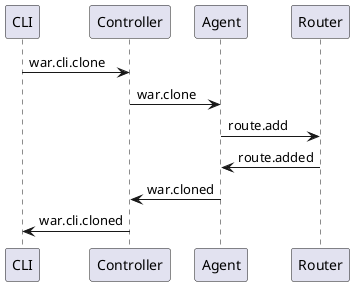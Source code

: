 @startuml

CLI -> Controller : war.cli.clone
Controller -> Agent: war.clone
Agent -> Router: route.add
Router -> Agent: route.added
Agent -> Controller: war.cloned
Controller -> CLI: war.cli.cloned

@enduml